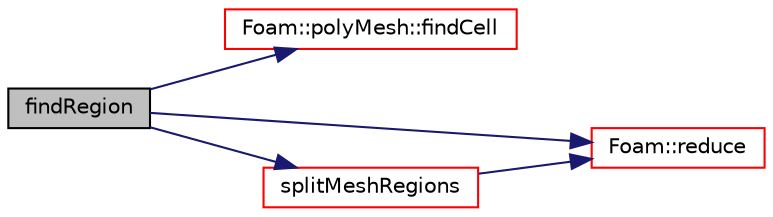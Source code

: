 digraph "findRegion"
{
  bgcolor="transparent";
  edge [fontname="Helvetica",fontsize="10",labelfontname="Helvetica",labelfontsize="10"];
  node [fontname="Helvetica",fontsize="10",shape=record];
  rankdir="LR";
  Node1 [label="findRegion",height=0.2,width=0.4,color="black", fillcolor="grey75", style="filled", fontcolor="black"];
  Node1 -> Node2 [color="midnightblue",fontsize="10",style="solid",fontname="Helvetica"];
  Node2 [label="Foam::polyMesh::findCell",height=0.2,width=0.4,color="red",URL="$a01961.html#a647086624d55a7c95a57306f1c389af5",tooltip="Find cell enclosing this location and return index. "];
  Node1 -> Node3 [color="midnightblue",fontsize="10",style="solid",fontname="Helvetica"];
  Node3 [label="Foam::reduce",height=0.2,width=0.4,color="red",URL="$a10936.html#a7ffd6af4acc2eb9ba72ee296b5ecda23"];
  Node1 -> Node4 [color="midnightblue",fontsize="10",style="solid",fontname="Helvetica"];
  Node4 [label="splitMeshRegions",height=0.2,width=0.4,color="red",URL="$a01510.html#abb4c189f35ecf6727f0bd93924cdfafa",tooltip="Split mesh. Keep part containing point. "];
  Node4 -> Node3 [color="midnightblue",fontsize="10",style="solid",fontname="Helvetica"];
}
